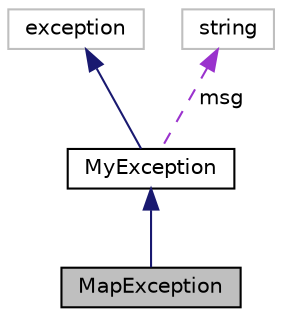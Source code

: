 digraph "MapException"
{
  edge [fontname="Helvetica",fontsize="10",labelfontname="Helvetica",labelfontsize="10"];
  node [fontname="Helvetica",fontsize="10",shape=record];
  Node1 [label="MapException",height=0.2,width=0.4,color="black", fillcolor="grey75", style="filled" fontcolor="black"];
  Node2 -> Node1 [dir="back",color="midnightblue",fontsize="10",style="solid",fontname="Helvetica"];
  Node2 [label="MyException",height=0.2,width=0.4,color="black", fillcolor="white", style="filled",URL="$class_my_exception.html",tooltip="Klasa bazowa dla tworzonych w aplikacji wyjątków."];
  Node3 -> Node2 [dir="back",color="midnightblue",fontsize="10",style="solid",fontname="Helvetica"];
  Node3 [label="exception",height=0.2,width=0.4,color="grey75", fillcolor="white", style="filled"];
  Node4 -> Node2 [dir="back",color="darkorchid3",fontsize="10",style="dashed",label=" msg" ,fontname="Helvetica"];
  Node4 [label="string",height=0.2,width=0.4,color="grey75", fillcolor="white", style="filled"];
}
